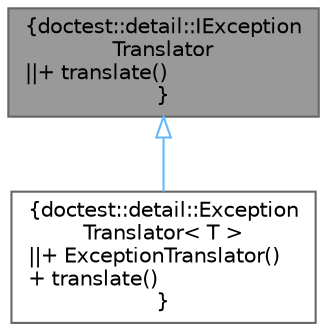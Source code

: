 digraph "doctest::detail::IExceptionTranslator"
{
 // LATEX_PDF_SIZE
  bgcolor="transparent";
  edge [fontname=Helvetica,fontsize=10,labelfontname=Helvetica,labelfontsize=10];
  node [fontname=Helvetica,fontsize=10,shape=box,height=0.2,width=0.4];
  Node1 [label="{doctest::detail::IException\lTranslator\n||+ translate()\l}",height=0.2,width=0.4,color="gray40", fillcolor="grey60", style="filled", fontcolor="black",tooltip=" "];
  Node1 -> Node2 [dir="back",color="steelblue1",style="solid",arrowtail="onormal"];
  Node2 [label="{doctest::detail::Exception\lTranslator\< T \>\n||+ ExceptionTranslator()\l+ translate()\l}",height=0.2,width=0.4,color="gray40", fillcolor="white", style="filled",URL="$classdoctest_1_1detail_1_1_exception_translator.html",tooltip="OCLINT destructor of virtual class."];
}
